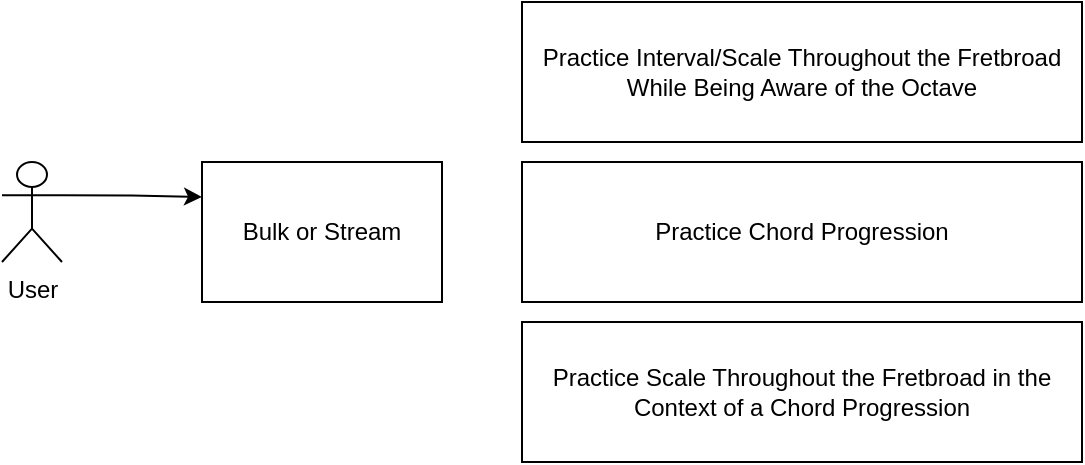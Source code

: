 <mxfile version="22.0.2" type="device" pages="3">
  <diagram id="kgpKYQtTHZ0yAKxKKP6v" name="User Feature">
    <mxGraphModel dx="1432" dy="884" grid="1" gridSize="10" guides="1" tooltips="1" connect="1" arrows="1" fold="1" page="1" pageScale="1" pageWidth="850" pageHeight="1100" math="0" shadow="0">
      <root>
        <mxCell id="0" />
        <mxCell id="1" parent="0" />
        <mxCell id="4VnGMviyAfugneSWK4bf-7" style="edgeStyle=orthogonalEdgeStyle;rounded=0;orthogonalLoop=1;jettySize=auto;html=1;exitX=1;exitY=0.333;exitDx=0;exitDy=0;exitPerimeter=0;entryX=0;entryY=0.25;entryDx=0;entryDy=0;" parent="1" source="4VnGMviyAfugneSWK4bf-1" target="4VnGMviyAfugneSWK4bf-5" edge="1">
          <mxGeometry relative="1" as="geometry" />
        </mxCell>
        <mxCell id="4VnGMviyAfugneSWK4bf-1" value="User" style="shape=umlActor;verticalLabelPosition=bottom;verticalAlign=top;html=1;outlineConnect=0;" parent="1" vertex="1">
          <mxGeometry x="100" y="280" width="30" height="50" as="geometry" />
        </mxCell>
        <mxCell id="4VnGMviyAfugneSWK4bf-2" value="Practice Interval/Scale Throughout the Fretbroad While Being Aware of the Octave" style="rounded=0;whiteSpace=wrap;html=1;" parent="1" vertex="1">
          <mxGeometry x="360" y="200" width="280" height="70" as="geometry" />
        </mxCell>
        <mxCell id="4VnGMviyAfugneSWK4bf-3" value="Practice Chord Progression" style="rounded=0;whiteSpace=wrap;html=1;" parent="1" vertex="1">
          <mxGeometry x="360" y="280" width="280" height="70" as="geometry" />
        </mxCell>
        <mxCell id="4VnGMviyAfugneSWK4bf-4" value="Practice Scale Throughout the Fretbroad in the Context of a Chord Progression" style="rounded=0;whiteSpace=wrap;html=1;" parent="1" vertex="1">
          <mxGeometry x="360" y="360" width="280" height="70" as="geometry" />
        </mxCell>
        <mxCell id="4VnGMviyAfugneSWK4bf-5" value="Bulk or Stream" style="rounded=0;whiteSpace=wrap;html=1;" parent="1" vertex="1">
          <mxGeometry x="200" y="280" width="120" height="70" as="geometry" />
        </mxCell>
      </root>
    </mxGraphModel>
  </diagram>
  <diagram id="sPlVwTDL56s5PqzGoqb6" name="Map">
    <mxGraphModel dx="1364" dy="1942" grid="1" gridSize="10" guides="1" tooltips="1" connect="1" arrows="1" fold="1" page="1" pageScale="1" pageWidth="850" pageHeight="1100" math="0" shadow="0">
      <root>
        <mxCell id="0" />
        <mxCell id="1" parent="0" />
        <mxCell id="aq3grwvOnc30hIbIuMvJ-3" value="Note&amp;lt;T&amp;gt;" style="swimlane;childLayout=stackLayout;horizontal=1;startSize=50;horizontalStack=0;rounded=1;fontSize=14;fontStyle=0;strokeWidth=2;resizeParent=0;resizeLast=1;shadow=0;dashed=0;align=center;arcSize=4;whiteSpace=wrap;html=1;" parent="1" vertex="1">
          <mxGeometry x="670" y="100" width="160" height="120" as="geometry" />
        </mxCell>
        <mxCell id="aq3grwvOnc30hIbIuMvJ-4" value="-RawNote&lt;br&gt;-Decorators&lt;br&gt;-Octave&lt;br&gt;-PhantomData&amp;lt;T&amp;gt;" style="align=left;strokeColor=none;fillColor=none;spacingLeft=4;fontSize=12;verticalAlign=top;resizable=0;rotatable=0;part=1;html=1;" parent="aq3grwvOnc30hIbIuMvJ-3" vertex="1">
          <mxGeometry y="50" width="160" height="70" as="geometry" />
        </mxCell>
        <mxCell id="nclZLaMQ8IP7zlh9iIx8-1" value="User&lt;br&gt;" style="shape=umlActor;verticalLabelPosition=bottom;verticalAlign=top;html=1;outlineConnect=0;" vertex="1" parent="1">
          <mxGeometry x="50" y="250" width="30" height="60" as="geometry" />
        </mxCell>
        <mxCell id="nclZLaMQ8IP7zlh9iIx8-2" value="Server" style="rounded=0;whiteSpace=wrap;html=1;" vertex="1" parent="1">
          <mxGeometry x="130" y="250" width="120" height="60" as="geometry" />
        </mxCell>
        <mxCell id="nclZLaMQ8IP7zlh9iIx8-3" value="NoteFeeder" style="swimlane;childLayout=stackLayout;horizontal=1;startSize=50;horizontalStack=0;rounded=1;fontSize=14;fontStyle=0;strokeWidth=2;resizeParent=0;resizeLast=1;shadow=0;dashed=0;align=center;arcSize=4;whiteSpace=wrap;html=1;" vertex="1" parent="1">
          <mxGeometry x="360" y="100" width="160" height="120" as="geometry" />
        </mxCell>
        <mxCell id="nclZLaMQ8IP7zlh9iIx8-4" value="Starter Note ? default=E&lt;br&gt;Moves ? default=random&lt;br&gt;Lowest Octave? default=2&lt;br&gt;Highest Octave? default=5&lt;br&gt;" style="align=left;strokeColor=none;fillColor=none;spacingLeft=4;fontSize=12;verticalAlign=top;resizable=0;rotatable=0;part=1;html=1;" vertex="1" parent="nclZLaMQ8IP7zlh9iIx8-3">
          <mxGeometry y="50" width="160" height="70" as="geometry" />
        </mxCell>
        <mxCell id="nclZLaMQ8IP7zlh9iIx8-6" value="ScaleFeeder" style="swimlane;childLayout=stackLayout;horizontal=1;startSize=50;horizontalStack=0;rounded=1;fontSize=14;fontStyle=0;strokeWidth=2;resizeParent=0;resizeLast=1;shadow=0;dashed=0;align=center;arcSize=0;whiteSpace=wrap;html=1;" vertex="1" parent="1">
          <mxGeometry x="335" y="350" width="210" height="220" as="geometry" />
        </mxCell>
        <mxCell id="nclZLaMQ8IP7zlh9iIx8-7" value="Key ? default=C&lt;br&gt;Starter Note ? default=Tonic&lt;br&gt;Moves ? default=random&lt;br&gt;&lt;br&gt;&lt;br&gt;*Feeds with notes that are in scale&lt;br&gt;ScaleDegree form; 1,2b,3#..." style="align=left;strokeColor=none;fillColor=none;spacingLeft=4;fontSize=12;verticalAlign=top;resizable=0;rotatable=0;part=1;html=1;" vertex="1" parent="nclZLaMQ8IP7zlh9iIx8-6">
          <mxGeometry y="50" width="210" height="170" as="geometry" />
        </mxCell>
        <mxCell id="nclZLaMQ8IP7zlh9iIx8-8" style="edgeStyle=orthogonalEdgeStyle;rounded=0;orthogonalLoop=1;jettySize=auto;html=1;exitX=1;exitY=0;exitDx=0;exitDy=0;entryX=0;entryY=0.25;entryDx=0;entryDy=0;" edge="1" parent="1" source="nclZLaMQ8IP7zlh9iIx8-4" target="aq3grwvOnc30hIbIuMvJ-3">
          <mxGeometry relative="1" as="geometry" />
        </mxCell>
        <mxCell id="nclZLaMQ8IP7zlh9iIx8-21" style="edgeStyle=orthogonalEdgeStyle;rounded=0;orthogonalLoop=1;jettySize=auto;html=1;exitX=0.5;exitY=0;exitDx=0;exitDy=0;entryX=0.5;entryY=1;entryDx=0;entryDy=0;dashed=1;" edge="1" parent="1" source="nclZLaMQ8IP7zlh9iIx8-18" target="aq3grwvOnc30hIbIuMvJ-4">
          <mxGeometry relative="1" as="geometry" />
        </mxCell>
        <mxCell id="nclZLaMQ8IP7zlh9iIx8-18" value="Note&amp;lt;Contexted&amp;gt;" style="swimlane;childLayout=stackLayout;horizontal=1;startSize=50;horizontalStack=0;rounded=1;fontSize=14;fontStyle=0;strokeWidth=2;resizeParent=0;resizeLast=1;shadow=0;dashed=0;align=center;arcSize=4;whiteSpace=wrap;html=1;" vertex="1" parent="1">
          <mxGeometry x="670" y="310" width="160" height="120" as="geometry" />
        </mxCell>
        <mxCell id="nclZLaMQ8IP7zlh9iIx8-19" value="Convert into ScaleDegree" style="align=left;strokeColor=none;fillColor=none;spacingLeft=4;fontSize=12;verticalAlign=top;resizable=0;rotatable=0;part=1;html=1;" vertex="1" parent="nclZLaMQ8IP7zlh9iIx8-18">
          <mxGeometry y="50" width="160" height="70" as="geometry" />
        </mxCell>
        <mxCell id="nclZLaMQ8IP7zlh9iIx8-20" style="edgeStyle=orthogonalEdgeStyle;rounded=0;orthogonalLoop=1;jettySize=auto;html=1;exitX=1;exitY=0;exitDx=0;exitDy=0;entryX=0;entryY=0.25;entryDx=0;entryDy=0;" edge="1" parent="1" source="nclZLaMQ8IP7zlh9iIx8-7" target="nclZLaMQ8IP7zlh9iIx8-19">
          <mxGeometry relative="1" as="geometry" />
        </mxCell>
        <mxCell id="nclZLaMQ8IP7zlh9iIx8-22" value="ChordFeeder" style="swimlane;childLayout=stackLayout;horizontal=1;startSize=50;horizontalStack=0;rounded=1;fontSize=14;fontStyle=0;strokeWidth=2;resizeParent=0;resizeLast=1;shadow=0;dashed=0;align=center;arcSize=4;whiteSpace=wrap;html=1;" vertex="1" parent="1">
          <mxGeometry x="90" y="-90" width="160" height="120" as="geometry" />
        </mxCell>
        <mxCell id="nclZLaMQ8IP7zlh9iIx8-23" value="Starter Note ? default=E&lt;br&gt;Moves ? default=random&lt;br&gt;Lowest Octave? default=2&lt;br&gt;Highest Octave? default=5&lt;br&gt;" style="align=left;strokeColor=none;fillColor=none;spacingLeft=4;fontSize=12;verticalAlign=top;resizable=0;rotatable=0;part=1;html=1;" vertex="1" parent="nclZLaMQ8IP7zlh9iIx8-22">
          <mxGeometry y="50" width="160" height="70" as="geometry" />
        </mxCell>
        <mxCell id="nclZLaMQ8IP7zlh9iIx8-24" value="Chord&amp;lt;T&amp;gt;" style="swimlane;childLayout=stackLayout;horizontal=1;startSize=50;horizontalStack=0;rounded=1;fontSize=14;fontStyle=0;strokeWidth=2;resizeParent=0;resizeLast=1;shadow=0;dashed=0;align=center;arcSize=4;whiteSpace=wrap;html=1;" vertex="1" parent="1">
          <mxGeometry x="645" y="-90" width="210" height="120" as="geometry" />
        </mxCell>
        <mxCell id="nclZLaMQ8IP7zlh9iIx8-25" value="Name? c#b9 &lt;br&gt;ScaleDegree: Option&amp;lt;&amp;gt;&lt;br&gt;Root?&amp;nbsp;&lt;br&gt;Notes: vec&amp;lt;Note&amp;lt;Contexted&amp;gt;&amp;gt;" style="align=left;strokeColor=none;fillColor=none;spacingLeft=4;fontSize=12;verticalAlign=top;resizable=0;rotatable=0;part=1;html=1;" vertex="1" parent="nclZLaMQ8IP7zlh9iIx8-24">
          <mxGeometry y="50" width="210" height="70" as="geometry" />
        </mxCell>
        <mxCell id="nclZLaMQ8IP7zlh9iIx8-29" value="ChordBuilder" style="swimlane;childLayout=stackLayout;horizontal=1;startSize=50;horizontalStack=0;rounded=1;fontSize=14;fontStyle=0;strokeWidth=2;resizeParent=0;resizeLast=1;shadow=0;dashed=0;align=center;arcSize=4;whiteSpace=wrap;html=1;" vertex="1" parent="1">
          <mxGeometry x="335" y="-90" width="210" height="120" as="geometry" />
        </mxCell>
        <mxCell id="nclZLaMQ8IP7zlh9iIx8-30" value="Notes? ScaleDegree?&lt;br&gt;Default Chord Quality?&lt;br&gt;Notes: vec&amp;lt;Note&amp;lt;Contexted&amp;gt;&amp;gt;" style="align=left;strokeColor=none;fillColor=none;spacingLeft=4;fontSize=12;verticalAlign=top;resizable=0;rotatable=0;part=1;html=1;" vertex="1" parent="nclZLaMQ8IP7zlh9iIx8-29">
          <mxGeometry y="50" width="210" height="70" as="geometry" />
        </mxCell>
      </root>
    </mxGraphModel>
  </diagram>
  <diagram id="alplvbwwatF9oLdkMIc8" name="Interval">
    <mxGraphModel dx="1432" dy="884" grid="1" gridSize="10" guides="1" tooltips="1" connect="1" arrows="1" fold="1" page="1" pageScale="1" pageWidth="850" pageHeight="1100" math="0" shadow="0">
      <root>
        <mxCell id="0" />
        <mxCell id="1" parent="0" />
        <mxCell id="FFzLnf2TySPRxP-uFRew-1" value="User&lt;br&gt;" style="shape=umlActor;verticalLabelPosition=bottom;verticalAlign=top;html=1;outlineConnect=0;" vertex="1" parent="1">
          <mxGeometry x="50" y="250" width="30" height="60" as="geometry" />
        </mxCell>
        <mxCell id="FFzLnf2TySPRxP-uFRew-2" value="Server" style="rounded=0;whiteSpace=wrap;html=1;" vertex="1" parent="1">
          <mxGeometry x="200" y="250" width="120" height="60" as="geometry" />
        </mxCell>
        <mxCell id="FFzLnf2TySPRxP-uFRew-4" value="Note Feeder" style="swimlane;childLayout=stackLayout;horizontal=1;startSize=50;horizontalStack=0;rounded=1;fontSize=14;fontStyle=0;strokeWidth=2;resizeParent=0;resizeLast=1;shadow=0;dashed=0;align=center;arcSize=4;whiteSpace=wrap;html=1;" vertex="1" parent="1">
          <mxGeometry x="360" y="100" width="160" height="120" as="geometry" />
        </mxCell>
        <mxCell id="FFzLnf2TySPRxP-uFRew-5" value="+Attribute1&#xa;+Attribute2&#xa;+Attribute3" style="align=left;strokeColor=none;fillColor=none;spacingLeft=4;fontSize=12;verticalAlign=top;resizable=0;rotatable=0;part=1;html=1;" vertex="1" parent="FFzLnf2TySPRxP-uFRew-4">
          <mxGeometry y="50" width="160" height="70" as="geometry" />
        </mxCell>
      </root>
    </mxGraphModel>
  </diagram>
</mxfile>
